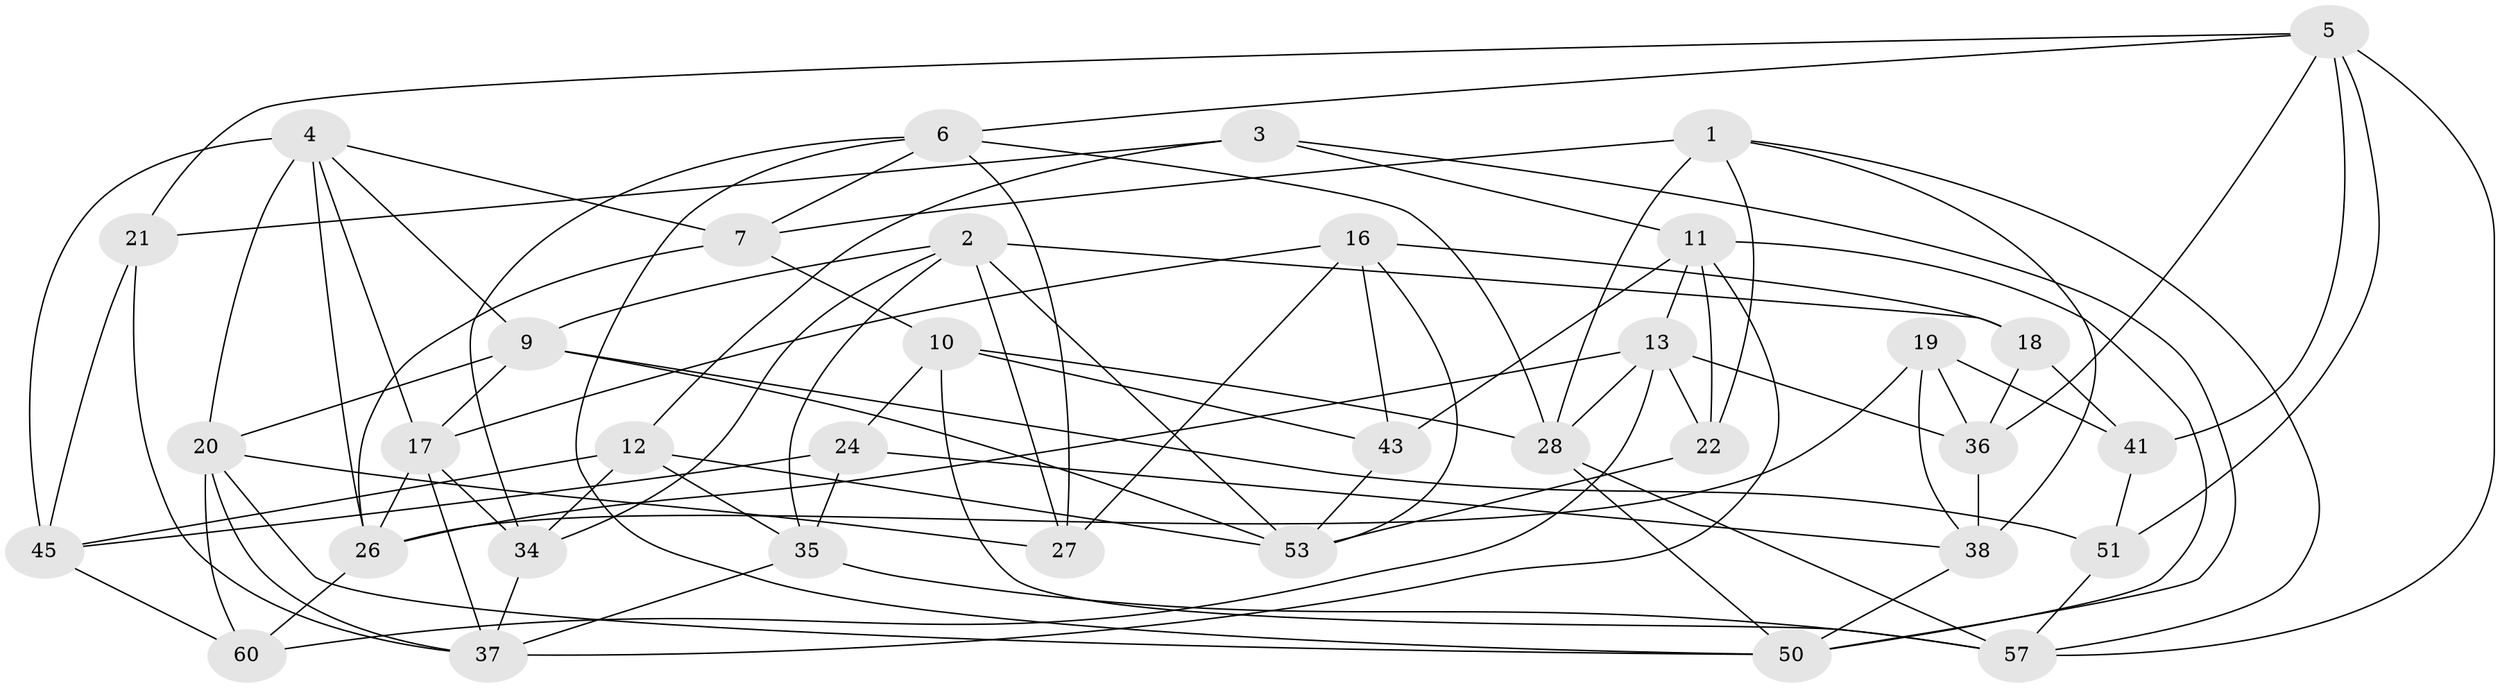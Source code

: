 // original degree distribution, {4: 1.0}
// Generated by graph-tools (version 1.1) at 2025/42/03/06/25 10:42:17]
// undirected, 36 vertices, 92 edges
graph export_dot {
graph [start="1"]
  node [color=gray90,style=filled];
  1 [super="+14"];
  2 [super="+63"];
  3;
  4 [super="+8"];
  5 [super="+46"];
  6 [super="+31"];
  7 [super="+23"];
  9 [super="+15"];
  10 [super="+32"];
  11 [super="+49"];
  12 [super="+29"];
  13 [super="+25"];
  16 [super="+54"];
  17 [super="+39"];
  18;
  19;
  20 [super="+30"];
  21;
  22;
  24 [super="+44"];
  26 [super="+61"];
  27;
  28 [super="+33"];
  34 [super="+48"];
  35 [super="+40"];
  36 [super="+42"];
  37 [super="+55"];
  38 [super="+58"];
  41;
  43 [super="+52"];
  45 [super="+47"];
  50 [super="+62"];
  51;
  53 [super="+56"];
  57 [super="+59"];
  60;
  1 -- 38;
  1 -- 22;
  1 -- 7 [weight=2];
  1 -- 28;
  1 -- 57;
  2 -- 35;
  2 -- 18;
  2 -- 9;
  2 -- 27;
  2 -- 34;
  2 -- 53;
  3 -- 21;
  3 -- 50;
  3 -- 11;
  3 -- 12;
  4 -- 7;
  4 -- 45;
  4 -- 9;
  4 -- 20;
  4 -- 17;
  4 -- 26;
  5 -- 21;
  5 -- 51;
  5 -- 6;
  5 -- 41;
  5 -- 36;
  5 -- 57;
  6 -- 27;
  6 -- 7;
  6 -- 28;
  6 -- 50;
  6 -- 34;
  7 -- 10;
  7 -- 26;
  9 -- 17;
  9 -- 51;
  9 -- 20;
  9 -- 53;
  10 -- 24;
  10 -- 43 [weight=2];
  10 -- 57;
  10 -- 28;
  11 -- 22;
  11 -- 50;
  11 -- 43;
  11 -- 13;
  11 -- 37;
  12 -- 34 [weight=2];
  12 -- 35;
  12 -- 53;
  12 -- 45;
  13 -- 22;
  13 -- 26;
  13 -- 36;
  13 -- 60;
  13 -- 28;
  16 -- 53;
  16 -- 43 [weight=2];
  16 -- 17;
  16 -- 18;
  16 -- 27;
  17 -- 26;
  17 -- 34;
  17 -- 37;
  18 -- 36;
  18 -- 41;
  19 -- 26;
  19 -- 38;
  19 -- 41;
  19 -- 36;
  20 -- 27;
  20 -- 50;
  20 -- 37;
  20 -- 60;
  21 -- 45;
  21 -- 37;
  22 -- 53;
  24 -- 35 [weight=2];
  24 -- 45 [weight=2];
  24 -- 38;
  26 -- 60;
  28 -- 50;
  28 -- 57;
  34 -- 37;
  35 -- 57;
  35 -- 37;
  36 -- 38 [weight=2];
  38 -- 50;
  41 -- 51;
  43 -- 53;
  45 -- 60;
  51 -- 57;
}
